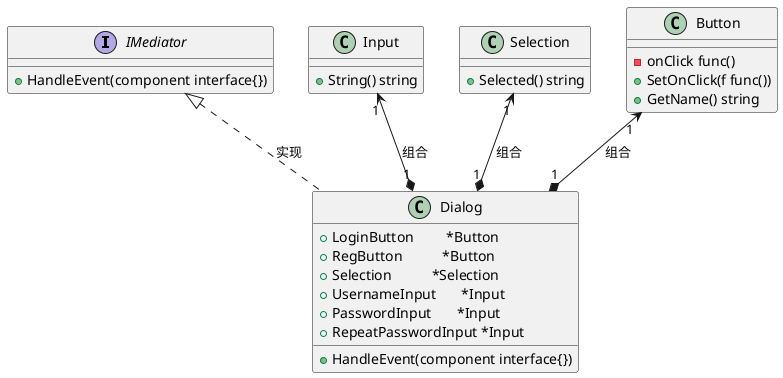 @startuml proxy
interface       IMediator

IMediator <|.. Dialog : 实现
Input "1" <--* "1" Dialog : 组合
Selection "1" <--* "1" Dialog : 组合
Button "1" <--* "1" Dialog : 组合

interface IMediator{
	+HandleEvent(component interface{})
}

class Input {
    +String() string
}

class Selection {
    +Selected() string
}

class Button {
    -onClick func()
	+SetOnClick(f func())
	+GetName() string
}

class Dialog{
    +LoginButton         *Button
	+RegButton           *Button
	+Selection           *Selection
	+UsernameInput       *Input
	+PasswordInput       *Input
	+RepeatPasswordInput *Input
    +HandleEvent(component interface{})
}

@enduml
